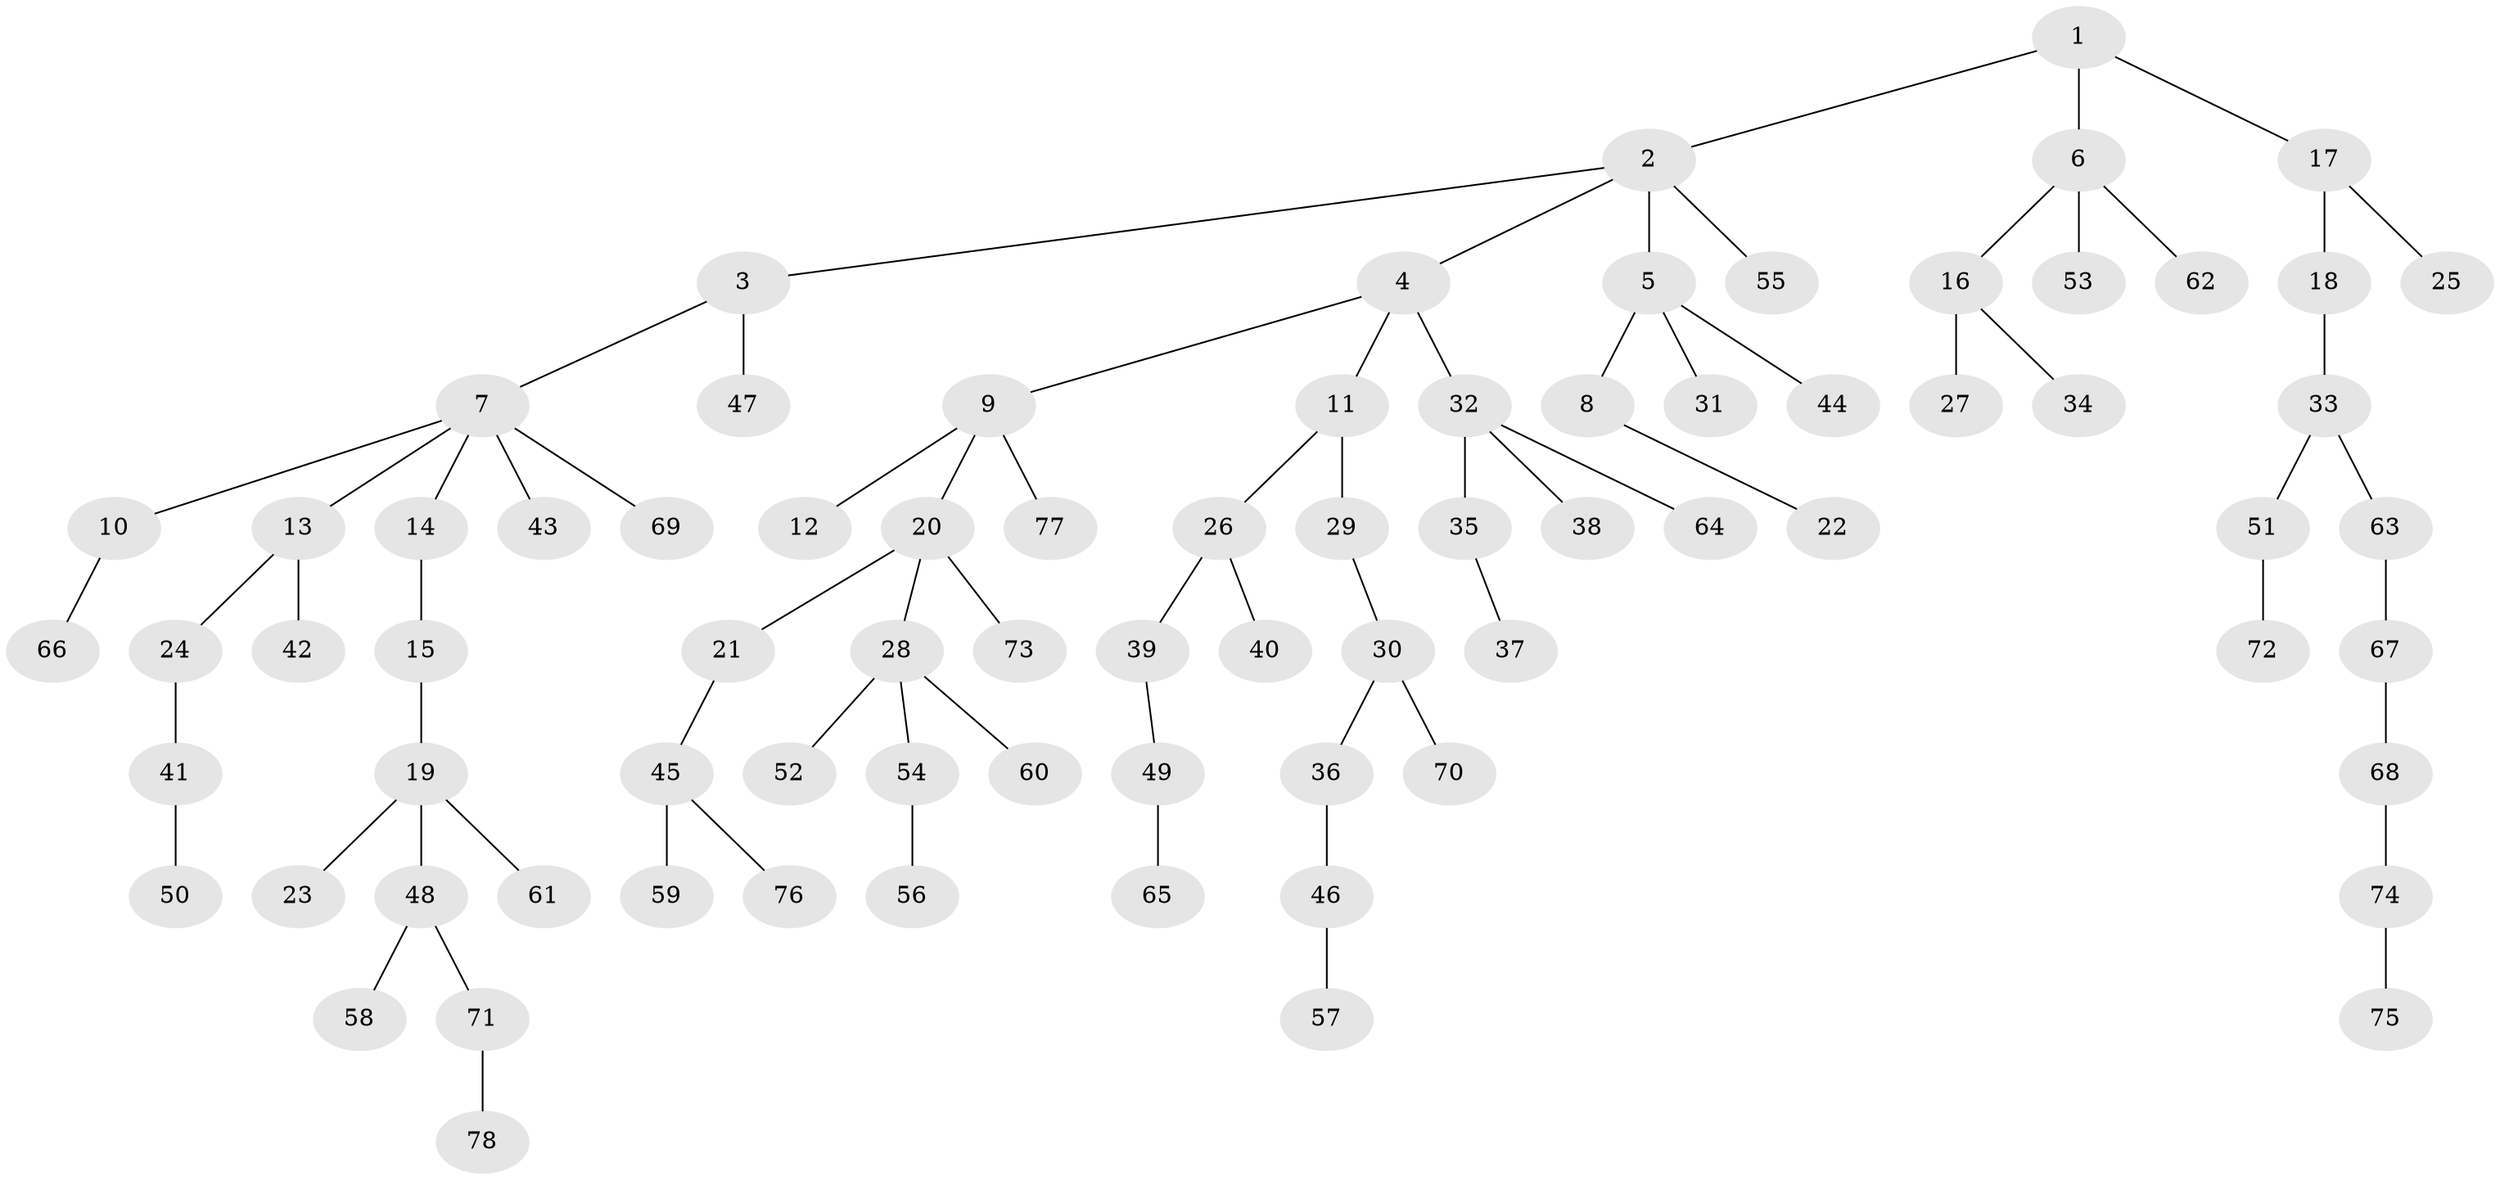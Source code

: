 // coarse degree distribution, {1: 0.6410256410256411, 2: 0.23076923076923078, 8: 0.02564102564102564, 4: 0.02564102564102564, 5: 0.02564102564102564, 6: 0.02564102564102564, 10: 0.02564102564102564}
// Generated by graph-tools (version 1.1) at 2025/57/03/04/25 21:57:01]
// undirected, 78 vertices, 77 edges
graph export_dot {
graph [start="1"]
  node [color=gray90,style=filled];
  1;
  2;
  3;
  4;
  5;
  6;
  7;
  8;
  9;
  10;
  11;
  12;
  13;
  14;
  15;
  16;
  17;
  18;
  19;
  20;
  21;
  22;
  23;
  24;
  25;
  26;
  27;
  28;
  29;
  30;
  31;
  32;
  33;
  34;
  35;
  36;
  37;
  38;
  39;
  40;
  41;
  42;
  43;
  44;
  45;
  46;
  47;
  48;
  49;
  50;
  51;
  52;
  53;
  54;
  55;
  56;
  57;
  58;
  59;
  60;
  61;
  62;
  63;
  64;
  65;
  66;
  67;
  68;
  69;
  70;
  71;
  72;
  73;
  74;
  75;
  76;
  77;
  78;
  1 -- 2;
  1 -- 6;
  1 -- 17;
  2 -- 3;
  2 -- 4;
  2 -- 5;
  2 -- 55;
  3 -- 7;
  3 -- 47;
  4 -- 9;
  4 -- 11;
  4 -- 32;
  5 -- 8;
  5 -- 31;
  5 -- 44;
  6 -- 16;
  6 -- 53;
  6 -- 62;
  7 -- 10;
  7 -- 13;
  7 -- 14;
  7 -- 43;
  7 -- 69;
  8 -- 22;
  9 -- 12;
  9 -- 20;
  9 -- 77;
  10 -- 66;
  11 -- 26;
  11 -- 29;
  13 -- 24;
  13 -- 42;
  14 -- 15;
  15 -- 19;
  16 -- 27;
  16 -- 34;
  17 -- 18;
  17 -- 25;
  18 -- 33;
  19 -- 23;
  19 -- 48;
  19 -- 61;
  20 -- 21;
  20 -- 28;
  20 -- 73;
  21 -- 45;
  24 -- 41;
  26 -- 39;
  26 -- 40;
  28 -- 52;
  28 -- 54;
  28 -- 60;
  29 -- 30;
  30 -- 36;
  30 -- 70;
  32 -- 35;
  32 -- 38;
  32 -- 64;
  33 -- 51;
  33 -- 63;
  35 -- 37;
  36 -- 46;
  39 -- 49;
  41 -- 50;
  45 -- 59;
  45 -- 76;
  46 -- 57;
  48 -- 58;
  48 -- 71;
  49 -- 65;
  51 -- 72;
  54 -- 56;
  63 -- 67;
  67 -- 68;
  68 -- 74;
  71 -- 78;
  74 -- 75;
}
